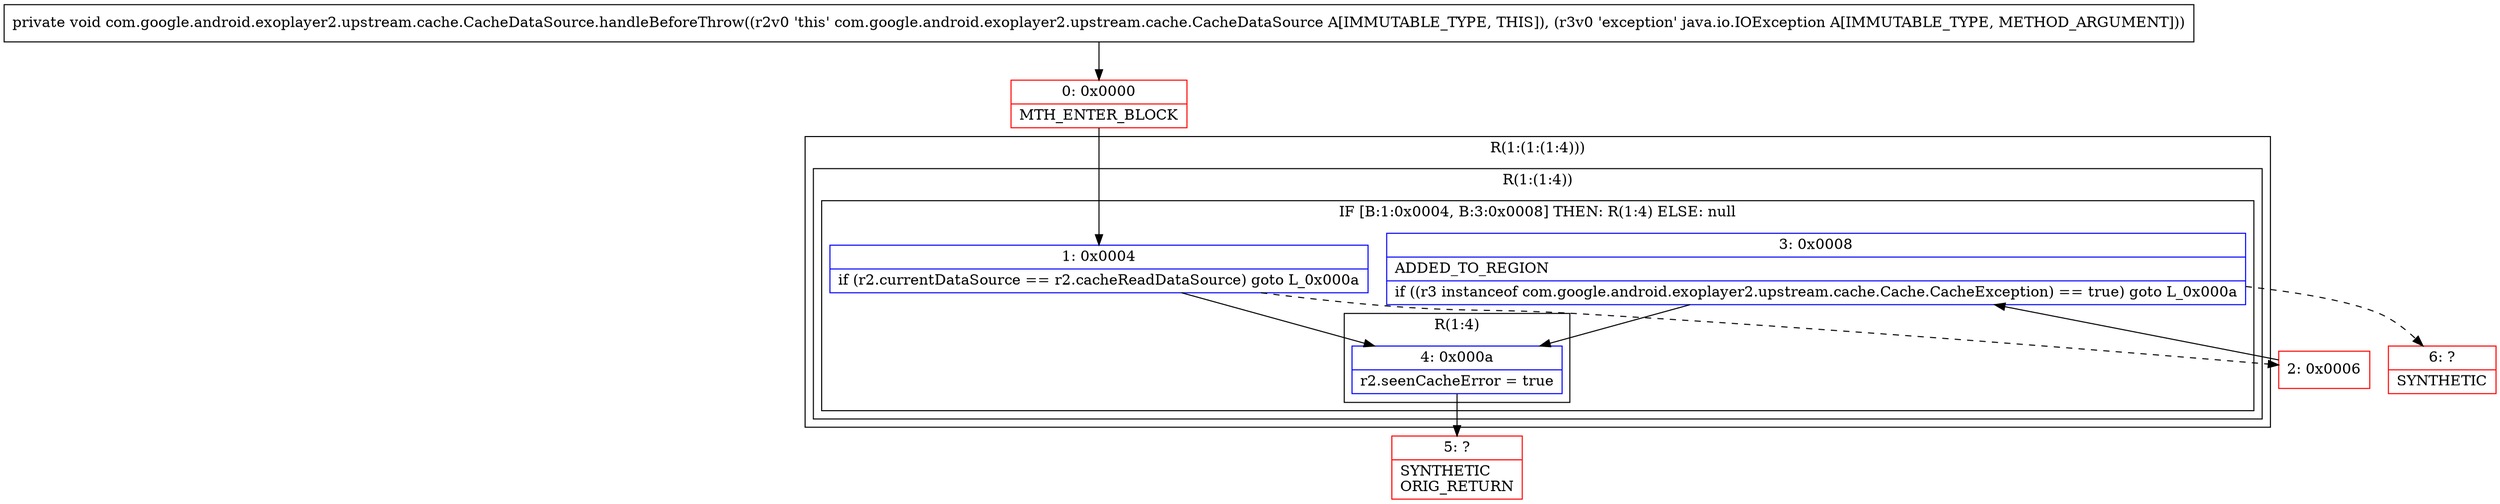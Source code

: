 digraph "CFG forcom.google.android.exoplayer2.upstream.cache.CacheDataSource.handleBeforeThrow(Ljava\/io\/IOException;)V" {
subgraph cluster_Region_104717943 {
label = "R(1:(1:(1:4)))";
node [shape=record,color=blue];
subgraph cluster_Region_710684636 {
label = "R(1:(1:4))";
node [shape=record,color=blue];
subgraph cluster_IfRegion_1644644367 {
label = "IF [B:1:0x0004, B:3:0x0008] THEN: R(1:4) ELSE: null";
node [shape=record,color=blue];
Node_1 [shape=record,label="{1\:\ 0x0004|if (r2.currentDataSource == r2.cacheReadDataSource) goto L_0x000a\l}"];
Node_3 [shape=record,label="{3\:\ 0x0008|ADDED_TO_REGION\l|if ((r3 instanceof com.google.android.exoplayer2.upstream.cache.Cache.CacheException) == true) goto L_0x000a\l}"];
subgraph cluster_Region_467667577 {
label = "R(1:4)";
node [shape=record,color=blue];
Node_4 [shape=record,label="{4\:\ 0x000a|r2.seenCacheError = true\l}"];
}
}
}
}
Node_0 [shape=record,color=red,label="{0\:\ 0x0000|MTH_ENTER_BLOCK\l}"];
Node_2 [shape=record,color=red,label="{2\:\ 0x0006}"];
Node_5 [shape=record,color=red,label="{5\:\ ?|SYNTHETIC\lORIG_RETURN\l}"];
Node_6 [shape=record,color=red,label="{6\:\ ?|SYNTHETIC\l}"];
MethodNode[shape=record,label="{private void com.google.android.exoplayer2.upstream.cache.CacheDataSource.handleBeforeThrow((r2v0 'this' com.google.android.exoplayer2.upstream.cache.CacheDataSource A[IMMUTABLE_TYPE, THIS]), (r3v0 'exception' java.io.IOException A[IMMUTABLE_TYPE, METHOD_ARGUMENT])) }"];
MethodNode -> Node_0;
Node_1 -> Node_2[style=dashed];
Node_1 -> Node_4;
Node_3 -> Node_4;
Node_3 -> Node_6[style=dashed];
Node_4 -> Node_5;
Node_0 -> Node_1;
Node_2 -> Node_3;
}

